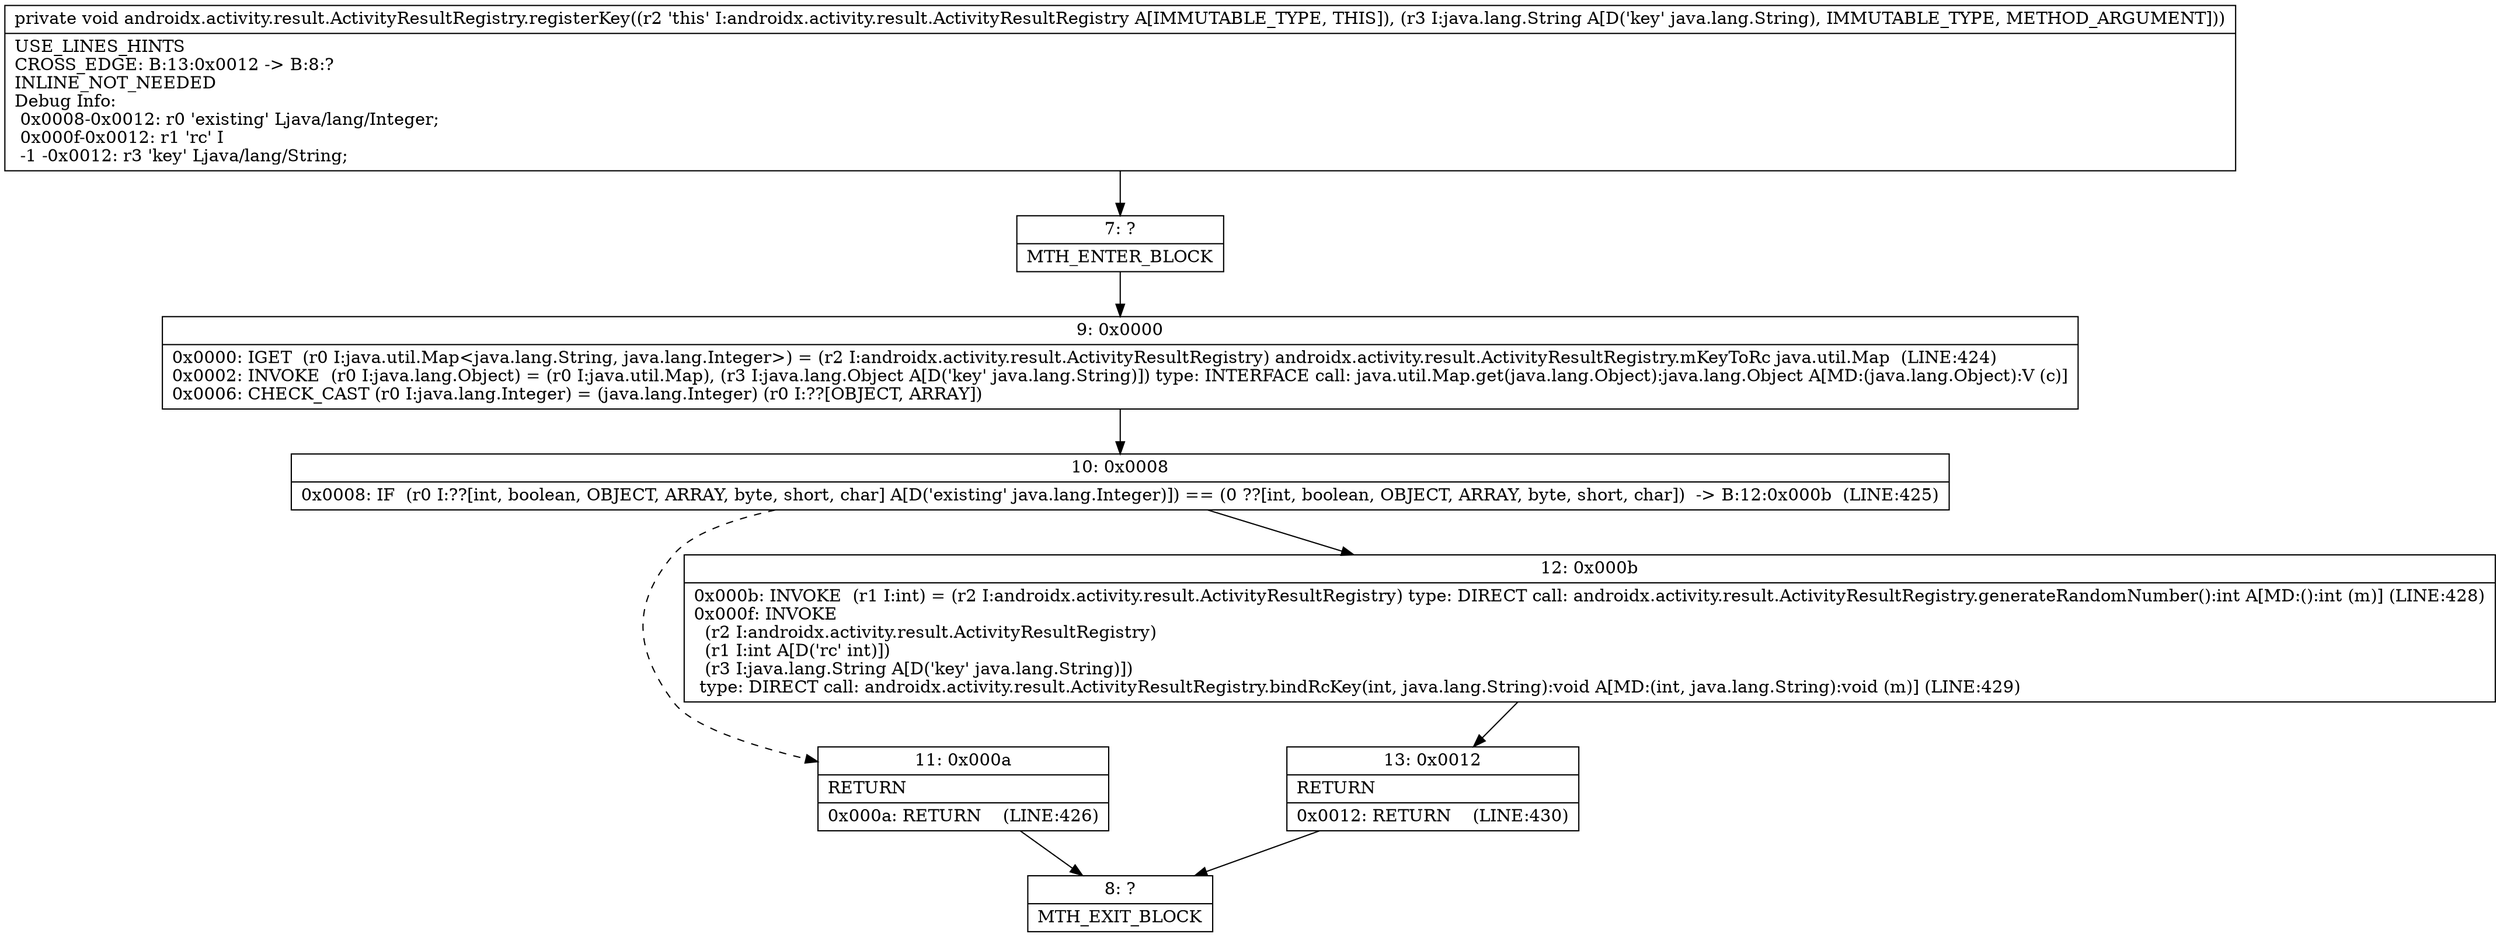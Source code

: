 digraph "CFG forandroidx.activity.result.ActivityResultRegistry.registerKey(Ljava\/lang\/String;)V" {
Node_7 [shape=record,label="{7\:\ ?|MTH_ENTER_BLOCK\l}"];
Node_9 [shape=record,label="{9\:\ 0x0000|0x0000: IGET  (r0 I:java.util.Map\<java.lang.String, java.lang.Integer\>) = (r2 I:androidx.activity.result.ActivityResultRegistry) androidx.activity.result.ActivityResultRegistry.mKeyToRc java.util.Map  (LINE:424)\l0x0002: INVOKE  (r0 I:java.lang.Object) = (r0 I:java.util.Map), (r3 I:java.lang.Object A[D('key' java.lang.String)]) type: INTERFACE call: java.util.Map.get(java.lang.Object):java.lang.Object A[MD:(java.lang.Object):V (c)]\l0x0006: CHECK_CAST (r0 I:java.lang.Integer) = (java.lang.Integer) (r0 I:??[OBJECT, ARRAY]) \l}"];
Node_10 [shape=record,label="{10\:\ 0x0008|0x0008: IF  (r0 I:??[int, boolean, OBJECT, ARRAY, byte, short, char] A[D('existing' java.lang.Integer)]) == (0 ??[int, boolean, OBJECT, ARRAY, byte, short, char])  \-\> B:12:0x000b  (LINE:425)\l}"];
Node_11 [shape=record,label="{11\:\ 0x000a|RETURN\l|0x000a: RETURN    (LINE:426)\l}"];
Node_8 [shape=record,label="{8\:\ ?|MTH_EXIT_BLOCK\l}"];
Node_12 [shape=record,label="{12\:\ 0x000b|0x000b: INVOKE  (r1 I:int) = (r2 I:androidx.activity.result.ActivityResultRegistry) type: DIRECT call: androidx.activity.result.ActivityResultRegistry.generateRandomNumber():int A[MD:():int (m)] (LINE:428)\l0x000f: INVOKE  \l  (r2 I:androidx.activity.result.ActivityResultRegistry)\l  (r1 I:int A[D('rc' int)])\l  (r3 I:java.lang.String A[D('key' java.lang.String)])\l type: DIRECT call: androidx.activity.result.ActivityResultRegistry.bindRcKey(int, java.lang.String):void A[MD:(int, java.lang.String):void (m)] (LINE:429)\l}"];
Node_13 [shape=record,label="{13\:\ 0x0012|RETURN\l|0x0012: RETURN    (LINE:430)\l}"];
MethodNode[shape=record,label="{private void androidx.activity.result.ActivityResultRegistry.registerKey((r2 'this' I:androidx.activity.result.ActivityResultRegistry A[IMMUTABLE_TYPE, THIS]), (r3 I:java.lang.String A[D('key' java.lang.String), IMMUTABLE_TYPE, METHOD_ARGUMENT]))  | USE_LINES_HINTS\lCROSS_EDGE: B:13:0x0012 \-\> B:8:?\lINLINE_NOT_NEEDED\lDebug Info:\l  0x0008\-0x0012: r0 'existing' Ljava\/lang\/Integer;\l  0x000f\-0x0012: r1 'rc' I\l  \-1 \-0x0012: r3 'key' Ljava\/lang\/String;\l}"];
MethodNode -> Node_7;Node_7 -> Node_9;
Node_9 -> Node_10;
Node_10 -> Node_11[style=dashed];
Node_10 -> Node_12;
Node_11 -> Node_8;
Node_12 -> Node_13;
Node_13 -> Node_8;
}

